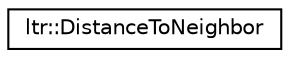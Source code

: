 digraph G
{
  edge [fontname="Helvetica",fontsize="10",labelfontname="Helvetica",labelfontsize="10"];
  node [fontname="Helvetica",fontsize="10",shape=record];
  rankdir="LR";
  Node1 [label="ltr::DistanceToNeighbor",height=0.2,width=0.4,color="black", fillcolor="white", style="filled",URL="$structltr_1_1_distance_to_neighbor.html"];
}
